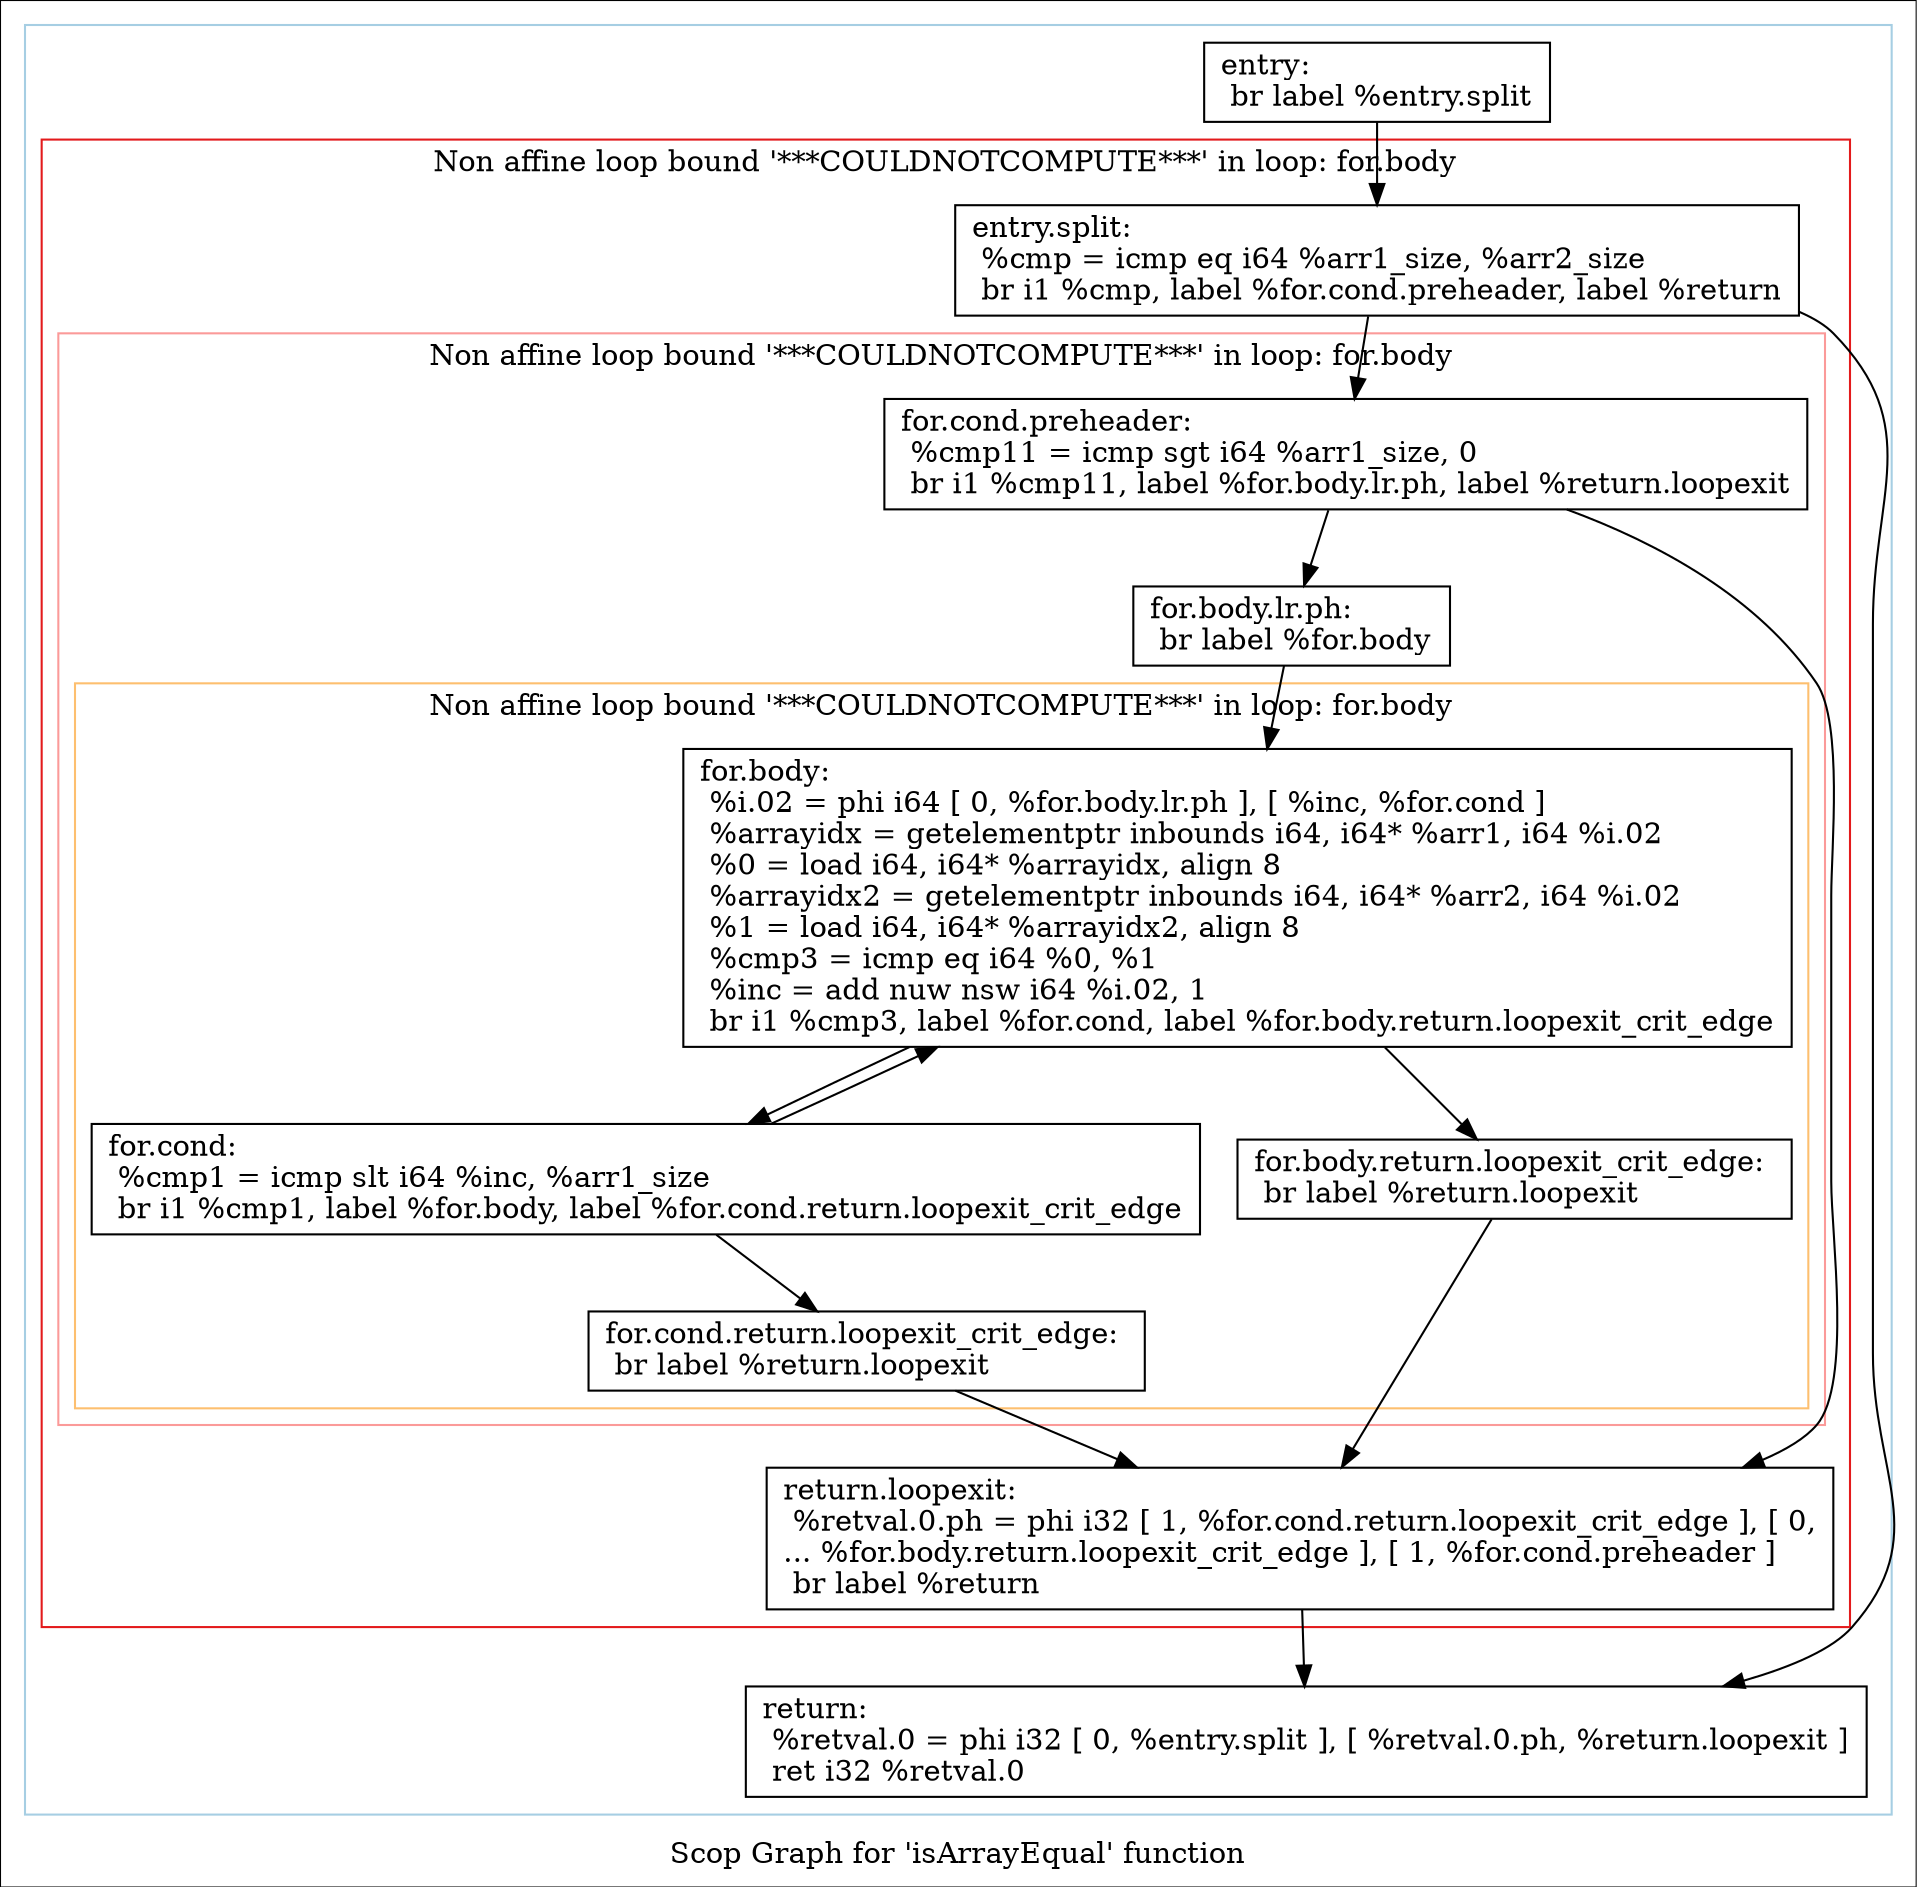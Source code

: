 digraph "Scop Graph for 'isArrayEqual' function" {
	label="Scop Graph for 'isArrayEqual' function";

	Node0x60a8210 [shape=record,label="{entry:\l  br label %entry.split\l}"];
	Node0x60a8210 -> Node0x609a2c0;
	Node0x609a2c0 [shape=record,label="{entry.split:                                      \l  %cmp = icmp eq i64 %arr1_size, %arr2_size\l  br i1 %cmp, label %for.cond.preheader, label %return\l}"];
	Node0x609a2c0 -> Node0x60a6e50;
	Node0x609a2c0 -> Node0x60ad7e0;
	Node0x60a6e50 [shape=record,label="{for.cond.preheader:                               \l  %cmp11 = icmp sgt i64 %arr1_size, 0\l  br i1 %cmp11, label %for.body.lr.ph, label %return.loopexit\l}"];
	Node0x60a6e50 -> Node0x609b220;
	Node0x60a6e50 -> Node0x60ce290;
	Node0x609b220 [shape=record,label="{for.body.lr.ph:                                   \l  br label %for.body\l}"];
	Node0x609b220 -> Node0x60b9ac0;
	Node0x60b9ac0 [shape=record,label="{for.body:                                         \l  %i.02 = phi i64 [ 0, %for.body.lr.ph ], [ %inc, %for.cond ]\l  %arrayidx = getelementptr inbounds i64, i64* %arr1, i64 %i.02\l  %0 = load i64, i64* %arrayidx, align 8\l  %arrayidx2 = getelementptr inbounds i64, i64* %arr2, i64 %i.02\l  %1 = load i64, i64* %arrayidx2, align 8\l  %cmp3 = icmp eq i64 %0, %1\l  %inc = add nuw nsw i64 %i.02, 1\l  br i1 %cmp3, label %for.cond, label %for.body.return.loopexit_crit_edge\l}"];
	Node0x60b9ac0 -> Node0x608faa0;
	Node0x60b9ac0 -> Node0x60bceb0;
	Node0x608faa0 [shape=record,label="{for.cond:                                         \l  %cmp1 = icmp slt i64 %inc, %arr1_size\l  br i1 %cmp1, label %for.body, label %for.cond.return.loopexit_crit_edge\l}"];
	Node0x608faa0 -> Node0x60b9ac0[constraint=false];
	Node0x608faa0 -> Node0x60a9a40;
	Node0x60a9a40 [shape=record,label="{for.cond.return.loopexit_crit_edge:               \l  br label %return.loopexit\l}"];
	Node0x60a9a40 -> Node0x60ce290;
	Node0x60ce290 [shape=record,label="{return.loopexit:                                  \l  %retval.0.ph = phi i32 [ 1, %for.cond.return.loopexit_crit_edge ], [ 0,\l... %for.body.return.loopexit_crit_edge ], [ 1, %for.cond.preheader ]\l  br label %return\l}"];
	Node0x60ce290 -> Node0x60ad7e0;
	Node0x60ad7e0 [shape=record,label="{return:                                           \l  %retval.0 = phi i32 [ 0, %entry.split ], [ %retval.0.ph, %return.loopexit ]\l  ret i32 %retval.0\l}"];
	Node0x60bceb0 [shape=record,label="{for.body.return.loopexit_crit_edge:               \l  br label %return.loopexit\l}"];
	Node0x60bceb0 -> Node0x60ce290;
	colorscheme = "paired12"
        subgraph cluster_0x60d2450 {
          label = "";
          style = solid;
          color = 1
          subgraph cluster_0x60ee1b0 {
            label = "Non affine loop bound '***COULDNOTCOMPUTE***' in loop: for.body";
            style = solid;
            color = 6
            subgraph cluster_0x60ee130 {
              label = "Non affine loop bound '***COULDNOTCOMPUTE***' in loop: for.body";
              style = solid;
              color = 5
              subgraph cluster_0x60e50a0 {
                label = "Non affine loop bound '***COULDNOTCOMPUTE***' in loop: for.body";
                style = solid;
                color = 7
                Node0x60b9ac0;
                Node0x608faa0;
                Node0x60a9a40;
                Node0x60bceb0;
              }
              Node0x60a6e50;
              Node0x609b220;
            }
            Node0x609a2c0;
            Node0x60ce290;
          }
          Node0x60a8210;
          Node0x60ad7e0;
        }
}
